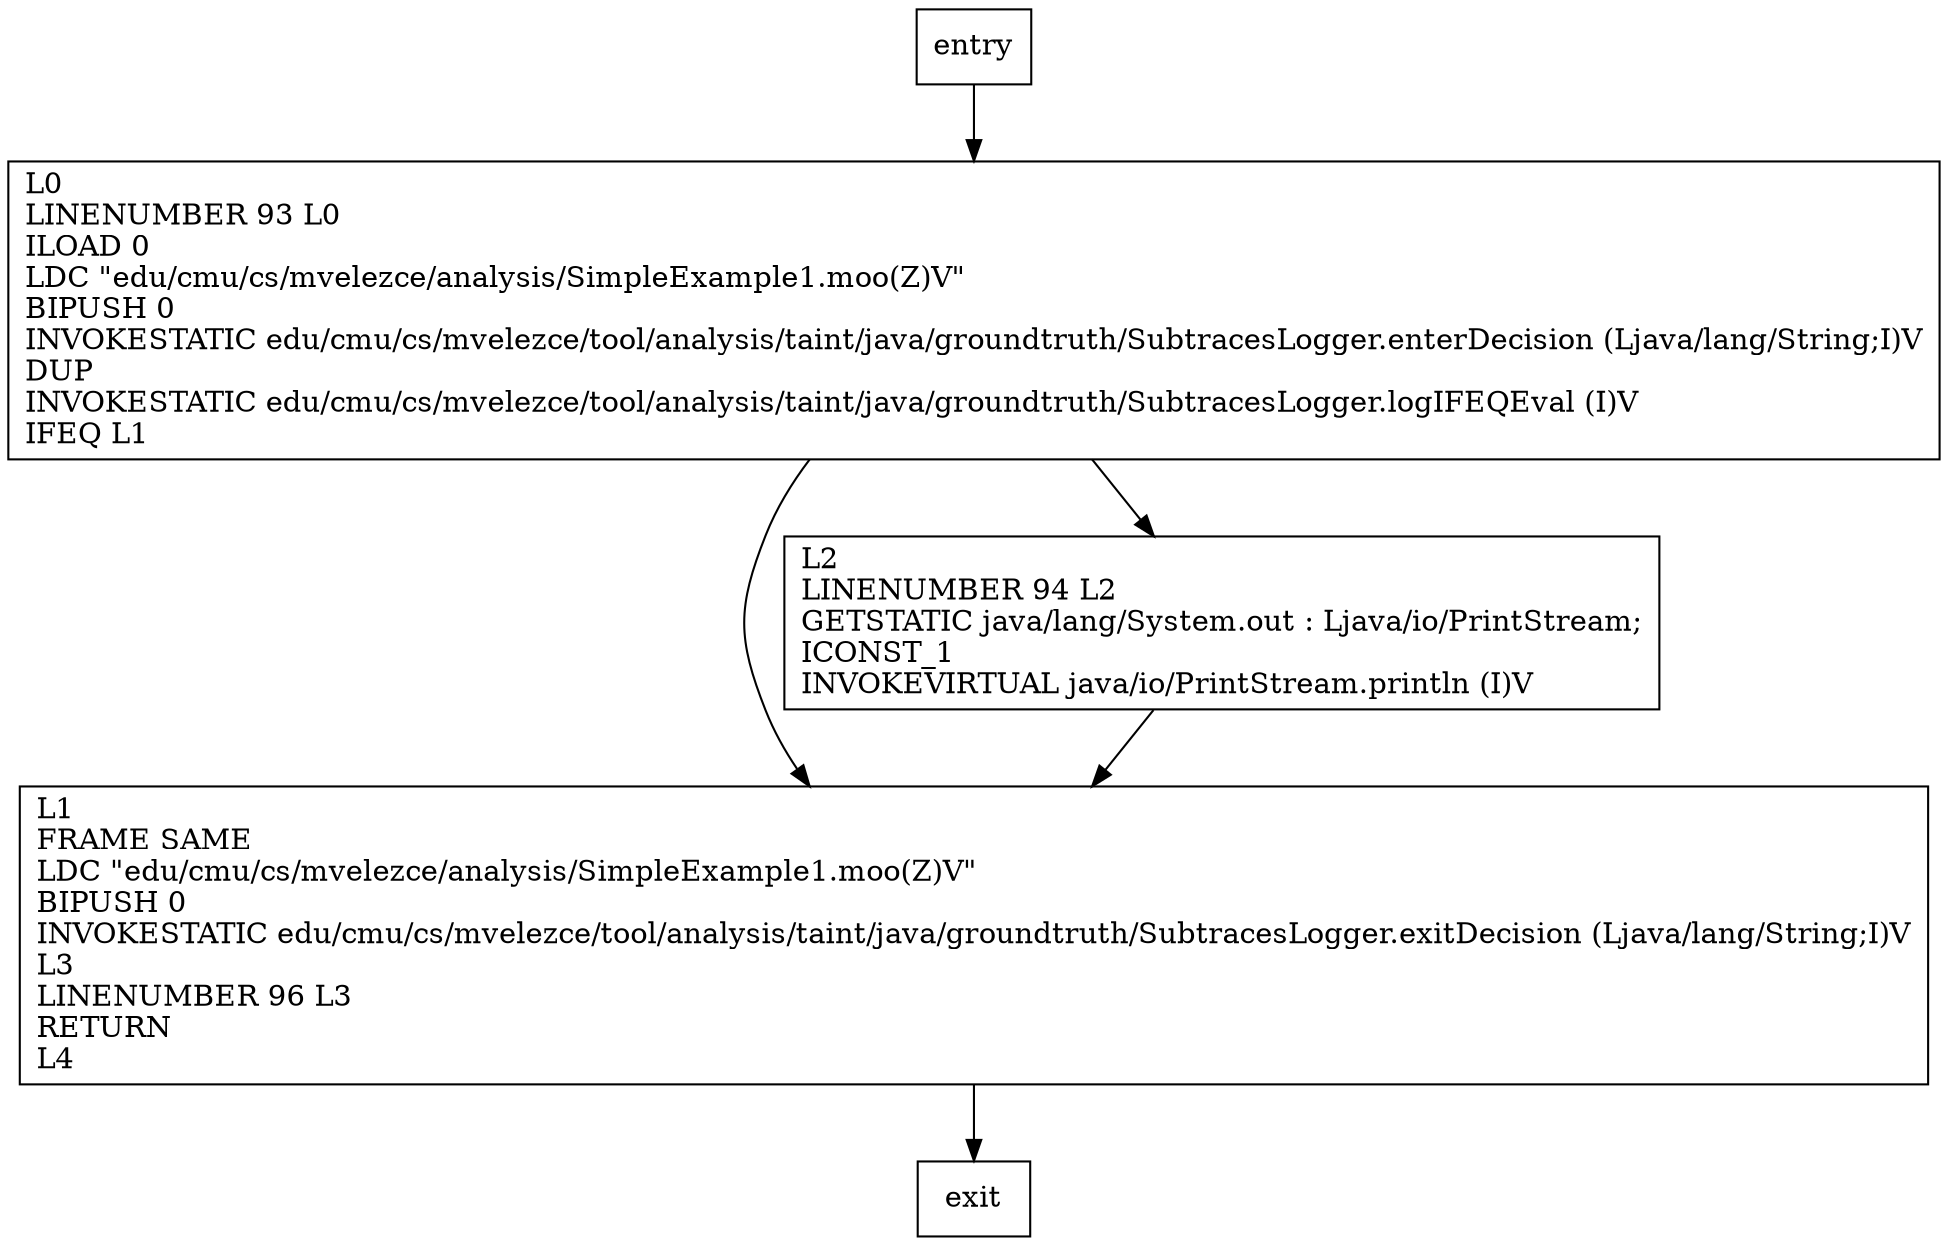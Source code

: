 digraph moo {
node [shape=record];
695650897 [label="L0\lLINENUMBER 93 L0\lILOAD 0\lLDC \"edu/cmu/cs/mvelezce/analysis/SimpleExample1.moo(Z)V\"\lBIPUSH 0\lINVOKESTATIC edu/cmu/cs/mvelezce/tool/analysis/taint/java/groundtruth/SubtracesLogger.enterDecision (Ljava/lang/String;I)V\lDUP\lINVOKESTATIC edu/cmu/cs/mvelezce/tool/analysis/taint/java/groundtruth/SubtracesLogger.logIFEQEval (I)V\lIFEQ L1\l"];
1795758738 [label="L1\lFRAME SAME\lLDC \"edu/cmu/cs/mvelezce/analysis/SimpleExample1.moo(Z)V\"\lBIPUSH 0\lINVOKESTATIC edu/cmu/cs/mvelezce/tool/analysis/taint/java/groundtruth/SubtracesLogger.exitDecision (Ljava/lang/String;I)V\lL3\lLINENUMBER 96 L3\lRETURN\lL4\l"];
1771486148 [label="L2\lLINENUMBER 94 L2\lGETSTATIC java/lang/System.out : Ljava/io/PrintStream;\lICONST_1\lINVOKEVIRTUAL java/io/PrintStream.println (I)V\l"];
entry;
exit;
entry -> 695650897;
695650897 -> 1795758738;
695650897 -> 1771486148;
1795758738 -> exit;
1771486148 -> 1795758738;
}
